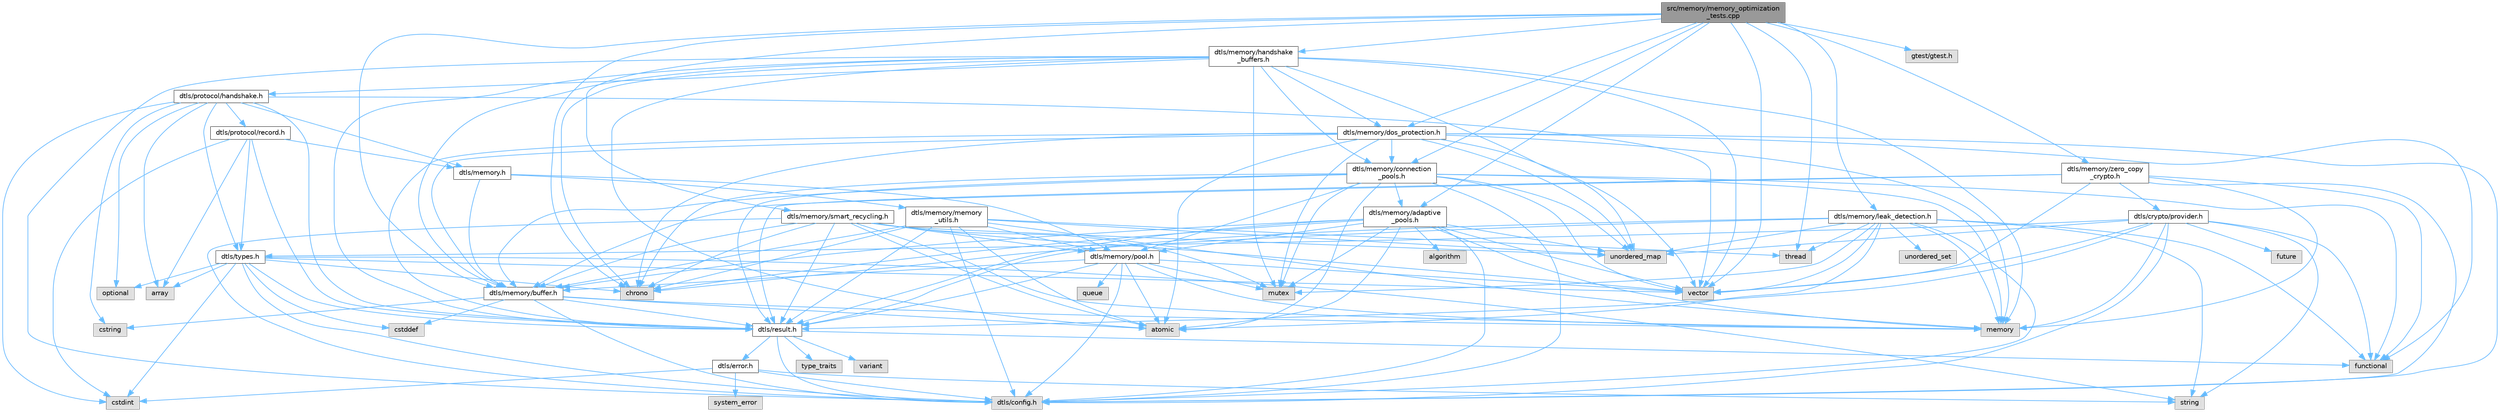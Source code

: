 digraph "src/memory/memory_optimization_tests.cpp"
{
 // LATEX_PDF_SIZE
  bgcolor="transparent";
  edge [fontname=Helvetica,fontsize=10,labelfontname=Helvetica,labelfontsize=10];
  node [fontname=Helvetica,fontsize=10,shape=box,height=0.2,width=0.4];
  Node1 [id="Node000001",label="src/memory/memory_optimization\l_tests.cpp",height=0.2,width=0.4,color="gray40", fillcolor="grey60", style="filled", fontcolor="black",tooltip=" "];
  Node1 -> Node2 [id="edge1_Node000001_Node000002",color="steelblue1",style="solid",tooltip=" "];
  Node2 [id="Node000002",label="dtls/memory/buffer.h",height=0.2,width=0.4,color="grey40", fillcolor="white", style="filled",URL="$buffer_8h.html",tooltip=" "];
  Node2 -> Node3 [id="edge2_Node000002_Node000003",color="steelblue1",style="solid",tooltip=" "];
  Node3 [id="Node000003",label="dtls/config.h",height=0.2,width=0.4,color="grey60", fillcolor="#E0E0E0", style="filled",tooltip=" "];
  Node2 -> Node4 [id="edge3_Node000002_Node000004",color="steelblue1",style="solid",tooltip=" "];
  Node4 [id="Node000004",label="dtls/result.h",height=0.2,width=0.4,color="grey40", fillcolor="white", style="filled",URL="$result_8h.html",tooltip=" "];
  Node4 -> Node3 [id="edge4_Node000004_Node000003",color="steelblue1",style="solid",tooltip=" "];
  Node4 -> Node5 [id="edge5_Node000004_Node000005",color="steelblue1",style="solid",tooltip=" "];
  Node5 [id="Node000005",label="dtls/error.h",height=0.2,width=0.4,color="grey40", fillcolor="white", style="filled",URL="$error_8h.html",tooltip=" "];
  Node5 -> Node3 [id="edge6_Node000005_Node000003",color="steelblue1",style="solid",tooltip=" "];
  Node5 -> Node6 [id="edge7_Node000005_Node000006",color="steelblue1",style="solid",tooltip=" "];
  Node6 [id="Node000006",label="system_error",height=0.2,width=0.4,color="grey60", fillcolor="#E0E0E0", style="filled",tooltip=" "];
  Node5 -> Node7 [id="edge8_Node000005_Node000007",color="steelblue1",style="solid",tooltip=" "];
  Node7 [id="Node000007",label="string",height=0.2,width=0.4,color="grey60", fillcolor="#E0E0E0", style="filled",tooltip=" "];
  Node5 -> Node8 [id="edge9_Node000005_Node000008",color="steelblue1",style="solid",tooltip=" "];
  Node8 [id="Node000008",label="cstdint",height=0.2,width=0.4,color="grey60", fillcolor="#E0E0E0", style="filled",tooltip=" "];
  Node4 -> Node9 [id="edge10_Node000004_Node000009",color="steelblue1",style="solid",tooltip=" "];
  Node9 [id="Node000009",label="variant",height=0.2,width=0.4,color="grey60", fillcolor="#E0E0E0", style="filled",tooltip=" "];
  Node4 -> Node10 [id="edge11_Node000004_Node000010",color="steelblue1",style="solid",tooltip=" "];
  Node10 [id="Node000010",label="functional",height=0.2,width=0.4,color="grey60", fillcolor="#E0E0E0", style="filled",tooltip=" "];
  Node4 -> Node11 [id="edge12_Node000004_Node000011",color="steelblue1",style="solid",tooltip=" "];
  Node11 [id="Node000011",label="type_traits",height=0.2,width=0.4,color="grey60", fillcolor="#E0E0E0", style="filled",tooltip=" "];
  Node2 -> Node12 [id="edge13_Node000002_Node000012",color="steelblue1",style="solid",tooltip=" "];
  Node12 [id="Node000012",label="memory",height=0.2,width=0.4,color="grey60", fillcolor="#E0E0E0", style="filled",tooltip=" "];
  Node2 -> Node13 [id="edge14_Node000002_Node000013",color="steelblue1",style="solid",tooltip=" "];
  Node13 [id="Node000013",label="cstddef",height=0.2,width=0.4,color="grey60", fillcolor="#E0E0E0", style="filled",tooltip=" "];
  Node2 -> Node14 [id="edge15_Node000002_Node000014",color="steelblue1",style="solid",tooltip=" "];
  Node14 [id="Node000014",label="cstring",height=0.2,width=0.4,color="grey60", fillcolor="#E0E0E0", style="filled",tooltip=" "];
  Node2 -> Node15 [id="edge16_Node000002_Node000015",color="steelblue1",style="solid",tooltip=" "];
  Node15 [id="Node000015",label="atomic",height=0.2,width=0.4,color="grey60", fillcolor="#E0E0E0", style="filled",tooltip=" "];
  Node1 -> Node16 [id="edge17_Node000001_Node000016",color="steelblue1",style="solid",tooltip=" "];
  Node16 [id="Node000016",label="dtls/memory/adaptive\l_pools.h",height=0.2,width=0.4,color="grey40", fillcolor="white", style="filled",URL="$adaptive__pools_8h.html",tooltip=" "];
  Node16 -> Node3 [id="edge18_Node000016_Node000003",color="steelblue1",style="solid",tooltip=" "];
  Node16 -> Node4 [id="edge19_Node000016_Node000004",color="steelblue1",style="solid",tooltip=" "];
  Node16 -> Node2 [id="edge20_Node000016_Node000002",color="steelblue1",style="solid",tooltip=" "];
  Node16 -> Node17 [id="edge21_Node000016_Node000017",color="steelblue1",style="solid",tooltip=" "];
  Node17 [id="Node000017",label="dtls/memory/pool.h",height=0.2,width=0.4,color="grey40", fillcolor="white", style="filled",URL="$pool_8h.html",tooltip=" "];
  Node17 -> Node3 [id="edge22_Node000017_Node000003",color="steelblue1",style="solid",tooltip=" "];
  Node17 -> Node4 [id="edge23_Node000017_Node000004",color="steelblue1",style="solid",tooltip=" "];
  Node17 -> Node2 [id="edge24_Node000017_Node000002",color="steelblue1",style="solid",tooltip=" "];
  Node17 -> Node12 [id="edge25_Node000017_Node000012",color="steelblue1",style="solid",tooltip=" "];
  Node17 -> Node18 [id="edge26_Node000017_Node000018",color="steelblue1",style="solid",tooltip=" "];
  Node18 [id="Node000018",label="queue",height=0.2,width=0.4,color="grey60", fillcolor="#E0E0E0", style="filled",tooltip=" "];
  Node17 -> Node19 [id="edge27_Node000017_Node000019",color="steelblue1",style="solid",tooltip=" "];
  Node19 [id="Node000019",label="mutex",height=0.2,width=0.4,color="grey60", fillcolor="#E0E0E0", style="filled",tooltip=" "];
  Node17 -> Node15 [id="edge28_Node000017_Node000015",color="steelblue1",style="solid",tooltip=" "];
  Node17 -> Node20 [id="edge29_Node000017_Node000020",color="steelblue1",style="solid",tooltip=" "];
  Node20 [id="Node000020",label="vector",height=0.2,width=0.4,color="grey60", fillcolor="#E0E0E0", style="filled",tooltip=" "];
  Node16 -> Node12 [id="edge30_Node000016_Node000012",color="steelblue1",style="solid",tooltip=" "];
  Node16 -> Node21 [id="edge31_Node000016_Node000021",color="steelblue1",style="solid",tooltip=" "];
  Node21 [id="Node000021",label="unordered_map",height=0.2,width=0.4,color="grey60", fillcolor="#E0E0E0", style="filled",tooltip=" "];
  Node16 -> Node20 [id="edge32_Node000016_Node000020",color="steelblue1",style="solid",tooltip=" "];
  Node16 -> Node15 [id="edge33_Node000016_Node000015",color="steelblue1",style="solid",tooltip=" "];
  Node16 -> Node19 [id="edge34_Node000016_Node000019",color="steelblue1",style="solid",tooltip=" "];
  Node16 -> Node22 [id="edge35_Node000016_Node000022",color="steelblue1",style="solid",tooltip=" "];
  Node22 [id="Node000022",label="chrono",height=0.2,width=0.4,color="grey60", fillcolor="#E0E0E0", style="filled",tooltip=" "];
  Node16 -> Node23 [id="edge36_Node000016_Node000023",color="steelblue1",style="solid",tooltip=" "];
  Node23 [id="Node000023",label="algorithm",height=0.2,width=0.4,color="grey60", fillcolor="#E0E0E0", style="filled",tooltip=" "];
  Node1 -> Node24 [id="edge37_Node000001_Node000024",color="steelblue1",style="solid",tooltip=" "];
  Node24 [id="Node000024",label="dtls/memory/connection\l_pools.h",height=0.2,width=0.4,color="grey40", fillcolor="white", style="filled",URL="$connection__pools_8h.html",tooltip=" "];
  Node24 -> Node3 [id="edge38_Node000024_Node000003",color="steelblue1",style="solid",tooltip=" "];
  Node24 -> Node4 [id="edge39_Node000024_Node000004",color="steelblue1",style="solid",tooltip=" "];
  Node24 -> Node2 [id="edge40_Node000024_Node000002",color="steelblue1",style="solid",tooltip=" "];
  Node24 -> Node17 [id="edge41_Node000024_Node000017",color="steelblue1",style="solid",tooltip=" "];
  Node24 -> Node16 [id="edge42_Node000024_Node000016",color="steelblue1",style="solid",tooltip=" "];
  Node24 -> Node12 [id="edge43_Node000024_Node000012",color="steelblue1",style="solid",tooltip=" "];
  Node24 -> Node21 [id="edge44_Node000024_Node000021",color="steelblue1",style="solid",tooltip=" "];
  Node24 -> Node20 [id="edge45_Node000024_Node000020",color="steelblue1",style="solid",tooltip=" "];
  Node24 -> Node15 [id="edge46_Node000024_Node000015",color="steelblue1",style="solid",tooltip=" "];
  Node24 -> Node19 [id="edge47_Node000024_Node000019",color="steelblue1",style="solid",tooltip=" "];
  Node24 -> Node22 [id="edge48_Node000024_Node000022",color="steelblue1",style="solid",tooltip=" "];
  Node24 -> Node10 [id="edge49_Node000024_Node000010",color="steelblue1",style="solid",tooltip=" "];
  Node1 -> Node25 [id="edge50_Node000001_Node000025",color="steelblue1",style="solid",tooltip=" "];
  Node25 [id="Node000025",label="dtls/memory/dos_protection.h",height=0.2,width=0.4,color="grey40", fillcolor="white", style="filled",URL="$memory_2dos__protection_8h.html",tooltip=" "];
  Node25 -> Node3 [id="edge51_Node000025_Node000003",color="steelblue1",style="solid",tooltip=" "];
  Node25 -> Node4 [id="edge52_Node000025_Node000004",color="steelblue1",style="solid",tooltip=" "];
  Node25 -> Node2 [id="edge53_Node000025_Node000002",color="steelblue1",style="solid",tooltip=" "];
  Node25 -> Node24 [id="edge54_Node000025_Node000024",color="steelblue1",style="solid",tooltip=" "];
  Node25 -> Node12 [id="edge55_Node000025_Node000012",color="steelblue1",style="solid",tooltip=" "];
  Node25 -> Node21 [id="edge56_Node000025_Node000021",color="steelblue1",style="solid",tooltip=" "];
  Node25 -> Node15 [id="edge57_Node000025_Node000015",color="steelblue1",style="solid",tooltip=" "];
  Node25 -> Node19 [id="edge58_Node000025_Node000019",color="steelblue1",style="solid",tooltip=" "];
  Node25 -> Node22 [id="edge59_Node000025_Node000022",color="steelblue1",style="solid",tooltip=" "];
  Node25 -> Node20 [id="edge60_Node000025_Node000020",color="steelblue1",style="solid",tooltip=" "];
  Node25 -> Node10 [id="edge61_Node000025_Node000010",color="steelblue1",style="solid",tooltip=" "];
  Node1 -> Node26 [id="edge62_Node000001_Node000026",color="steelblue1",style="solid",tooltip=" "];
  Node26 [id="Node000026",label="dtls/memory/handshake\l_buffers.h",height=0.2,width=0.4,color="grey40", fillcolor="white", style="filled",URL="$handshake__buffers_8h.html",tooltip=" "];
  Node26 -> Node3 [id="edge63_Node000026_Node000003",color="steelblue1",style="solid",tooltip=" "];
  Node26 -> Node4 [id="edge64_Node000026_Node000004",color="steelblue1",style="solid",tooltip=" "];
  Node26 -> Node2 [id="edge65_Node000026_Node000002",color="steelblue1",style="solid",tooltip=" "];
  Node26 -> Node24 [id="edge66_Node000026_Node000024",color="steelblue1",style="solid",tooltip=" "];
  Node26 -> Node25 [id="edge67_Node000026_Node000025",color="steelblue1",style="solid",tooltip=" "];
  Node26 -> Node27 [id="edge68_Node000026_Node000027",color="steelblue1",style="solid",tooltip=" "];
  Node27 [id="Node000027",label="dtls/protocol/handshake.h",height=0.2,width=0.4,color="grey40", fillcolor="white", style="filled",URL="$handshake_8h.html",tooltip=" "];
  Node27 -> Node28 [id="edge69_Node000027_Node000028",color="steelblue1",style="solid",tooltip=" "];
  Node28 [id="Node000028",label="dtls/types.h",height=0.2,width=0.4,color="grey40", fillcolor="white", style="filled",URL="$types_8h.html",tooltip="Core DTLS v1.3 Protocol Types and Constants."];
  Node28 -> Node3 [id="edge70_Node000028_Node000003",color="steelblue1",style="solid",tooltip=" "];
  Node28 -> Node4 [id="edge71_Node000028_Node000004",color="steelblue1",style="solid",tooltip=" "];
  Node28 -> Node8 [id="edge72_Node000028_Node000008",color="steelblue1",style="solid",tooltip=" "];
  Node28 -> Node13 [id="edge73_Node000028_Node000013",color="steelblue1",style="solid",tooltip=" "];
  Node28 -> Node29 [id="edge74_Node000028_Node000029",color="steelblue1",style="solid",tooltip=" "];
  Node29 [id="Node000029",label="array",height=0.2,width=0.4,color="grey60", fillcolor="#E0E0E0", style="filled",tooltip=" "];
  Node28 -> Node20 [id="edge75_Node000028_Node000020",color="steelblue1",style="solid",tooltip=" "];
  Node28 -> Node7 [id="edge76_Node000028_Node000007",color="steelblue1",style="solid",tooltip=" "];
  Node28 -> Node22 [id="edge77_Node000028_Node000022",color="steelblue1",style="solid",tooltip=" "];
  Node28 -> Node30 [id="edge78_Node000028_Node000030",color="steelblue1",style="solid",tooltip=" "];
  Node30 [id="Node000030",label="optional",height=0.2,width=0.4,color="grey60", fillcolor="#E0E0E0", style="filled",tooltip=" "];
  Node27 -> Node4 [id="edge79_Node000027_Node000004",color="steelblue1",style="solid",tooltip=" "];
  Node27 -> Node31 [id="edge80_Node000027_Node000031",color="steelblue1",style="solid",tooltip=" "];
  Node31 [id="Node000031",label="dtls/memory.h",height=0.2,width=0.4,color="grey40", fillcolor="white", style="filled",URL="$memory_8h.html",tooltip=" "];
  Node31 -> Node2 [id="edge81_Node000031_Node000002",color="steelblue1",style="solid",tooltip=" "];
  Node31 -> Node17 [id="edge82_Node000031_Node000017",color="steelblue1",style="solid",tooltip=" "];
  Node31 -> Node32 [id="edge83_Node000031_Node000032",color="steelblue1",style="solid",tooltip=" "];
  Node32 [id="Node000032",label="dtls/memory/memory\l_utils.h",height=0.2,width=0.4,color="grey40", fillcolor="white", style="filled",URL="$memory__utils_8h.html",tooltip=" "];
  Node32 -> Node3 [id="edge84_Node000032_Node000003",color="steelblue1",style="solid",tooltip=" "];
  Node32 -> Node4 [id="edge85_Node000032_Node000004",color="steelblue1",style="solid",tooltip=" "];
  Node32 -> Node2 [id="edge86_Node000032_Node000002",color="steelblue1",style="solid",tooltip=" "];
  Node32 -> Node17 [id="edge87_Node000032_Node000017",color="steelblue1",style="solid",tooltip=" "];
  Node32 -> Node12 [id="edge88_Node000032_Node000012",color="steelblue1",style="solid",tooltip=" "];
  Node32 -> Node22 [id="edge89_Node000032_Node000022",color="steelblue1",style="solid",tooltip=" "];
  Node32 -> Node15 [id="edge90_Node000032_Node000015",color="steelblue1",style="solid",tooltip=" "];
  Node32 -> Node21 [id="edge91_Node000032_Node000021",color="steelblue1",style="solid",tooltip=" "];
  Node32 -> Node33 [id="edge92_Node000032_Node000033",color="steelblue1",style="solid",tooltip=" "];
  Node33 [id="Node000033",label="thread",height=0.2,width=0.4,color="grey60", fillcolor="#E0E0E0", style="filled",tooltip=" "];
  Node27 -> Node34 [id="edge93_Node000027_Node000034",color="steelblue1",style="solid",tooltip=" "];
  Node34 [id="Node000034",label="dtls/protocol/record.h",height=0.2,width=0.4,color="grey40", fillcolor="white", style="filled",URL="$record_8h.html",tooltip=" "];
  Node34 -> Node28 [id="edge94_Node000034_Node000028",color="steelblue1",style="solid",tooltip=" "];
  Node34 -> Node4 [id="edge95_Node000034_Node000004",color="steelblue1",style="solid",tooltip=" "];
  Node34 -> Node31 [id="edge96_Node000034_Node000031",color="steelblue1",style="solid",tooltip=" "];
  Node34 -> Node8 [id="edge97_Node000034_Node000008",color="steelblue1",style="solid",tooltip=" "];
  Node34 -> Node29 [id="edge98_Node000034_Node000029",color="steelblue1",style="solid",tooltip=" "];
  Node27 -> Node8 [id="edge99_Node000027_Node000008",color="steelblue1",style="solid",tooltip=" "];
  Node27 -> Node20 [id="edge100_Node000027_Node000020",color="steelblue1",style="solid",tooltip=" "];
  Node27 -> Node29 [id="edge101_Node000027_Node000029",color="steelblue1",style="solid",tooltip=" "];
  Node27 -> Node30 [id="edge102_Node000027_Node000030",color="steelblue1",style="solid",tooltip=" "];
  Node27 -> Node14 [id="edge103_Node000027_Node000014",color="steelblue1",style="solid",tooltip=" "];
  Node26 -> Node12 [id="edge104_Node000026_Node000012",color="steelblue1",style="solid",tooltip=" "];
  Node26 -> Node21 [id="edge105_Node000026_Node000021",color="steelblue1",style="solid",tooltip=" "];
  Node26 -> Node20 [id="edge106_Node000026_Node000020",color="steelblue1",style="solid",tooltip=" "];
  Node26 -> Node19 [id="edge107_Node000026_Node000019",color="steelblue1",style="solid",tooltip=" "];
  Node26 -> Node22 [id="edge108_Node000026_Node000022",color="steelblue1",style="solid",tooltip=" "];
  Node26 -> Node15 [id="edge109_Node000026_Node000015",color="steelblue1",style="solid",tooltip=" "];
  Node1 -> Node35 [id="edge110_Node000001_Node000035",color="steelblue1",style="solid",tooltip=" "];
  Node35 [id="Node000035",label="dtls/memory/leak_detection.h",height=0.2,width=0.4,color="grey40", fillcolor="white", style="filled",URL="$leak__detection_8h.html",tooltip=" "];
  Node35 -> Node3 [id="edge111_Node000035_Node000003",color="steelblue1",style="solid",tooltip=" "];
  Node35 -> Node4 [id="edge112_Node000035_Node000004",color="steelblue1",style="solid",tooltip=" "];
  Node35 -> Node12 [id="edge113_Node000035_Node000012",color="steelblue1",style="solid",tooltip=" "];
  Node35 -> Node21 [id="edge114_Node000035_Node000021",color="steelblue1",style="solid",tooltip=" "];
  Node35 -> Node36 [id="edge115_Node000035_Node000036",color="steelblue1",style="solid",tooltip=" "];
  Node36 [id="Node000036",label="unordered_set",height=0.2,width=0.4,color="grey60", fillcolor="#E0E0E0", style="filled",tooltip=" "];
  Node35 -> Node22 [id="edge116_Node000035_Node000022",color="steelblue1",style="solid",tooltip=" "];
  Node35 -> Node15 [id="edge117_Node000035_Node000015",color="steelblue1",style="solid",tooltip=" "];
  Node35 -> Node19 [id="edge118_Node000035_Node000019",color="steelblue1",style="solid",tooltip=" "];
  Node35 -> Node33 [id="edge119_Node000035_Node000033",color="steelblue1",style="solid",tooltip=" "];
  Node35 -> Node10 [id="edge120_Node000035_Node000010",color="steelblue1",style="solid",tooltip=" "];
  Node35 -> Node20 [id="edge121_Node000035_Node000020",color="steelblue1",style="solid",tooltip=" "];
  Node35 -> Node7 [id="edge122_Node000035_Node000007",color="steelblue1",style="solid",tooltip=" "];
  Node1 -> Node37 [id="edge123_Node000001_Node000037",color="steelblue1",style="solid",tooltip=" "];
  Node37 [id="Node000037",label="dtls/memory/smart_recycling.h",height=0.2,width=0.4,color="grey40", fillcolor="white", style="filled",URL="$smart__recycling_8h.html",tooltip=" "];
  Node37 -> Node3 [id="edge124_Node000037_Node000003",color="steelblue1",style="solid",tooltip=" "];
  Node37 -> Node4 [id="edge125_Node000037_Node000004",color="steelblue1",style="solid",tooltip=" "];
  Node37 -> Node2 [id="edge126_Node000037_Node000002",color="steelblue1",style="solid",tooltip=" "];
  Node37 -> Node17 [id="edge127_Node000037_Node000017",color="steelblue1",style="solid",tooltip=" "];
  Node37 -> Node12 [id="edge128_Node000037_Node000012",color="steelblue1",style="solid",tooltip=" "];
  Node37 -> Node22 [id="edge129_Node000037_Node000022",color="steelblue1",style="solid",tooltip=" "];
  Node37 -> Node15 [id="edge130_Node000037_Node000015",color="steelblue1",style="solid",tooltip=" "];
  Node37 -> Node21 [id="edge131_Node000037_Node000021",color="steelblue1",style="solid",tooltip=" "];
  Node37 -> Node20 [id="edge132_Node000037_Node000020",color="steelblue1",style="solid",tooltip=" "];
  Node37 -> Node19 [id="edge133_Node000037_Node000019",color="steelblue1",style="solid",tooltip=" "];
  Node1 -> Node38 [id="edge134_Node000001_Node000038",color="steelblue1",style="solid",tooltip=" "];
  Node38 [id="Node000038",label="dtls/memory/zero_copy\l_crypto.h",height=0.2,width=0.4,color="grey40", fillcolor="white", style="filled",URL="$zero__copy__crypto_8h.html",tooltip=" "];
  Node38 -> Node3 [id="edge135_Node000038_Node000003",color="steelblue1",style="solid",tooltip=" "];
  Node38 -> Node4 [id="edge136_Node000038_Node000004",color="steelblue1",style="solid",tooltip=" "];
  Node38 -> Node2 [id="edge137_Node000038_Node000002",color="steelblue1",style="solid",tooltip=" "];
  Node38 -> Node39 [id="edge138_Node000038_Node000039",color="steelblue1",style="solid",tooltip=" "];
  Node39 [id="Node000039",label="dtls/crypto/provider.h",height=0.2,width=0.4,color="grey40", fillcolor="white", style="filled",URL="$provider_8h.html",tooltip="DTLS v1.3 Cryptographic Provider Interface."];
  Node39 -> Node3 [id="edge139_Node000039_Node000003",color="steelblue1",style="solid",tooltip=" "];
  Node39 -> Node28 [id="edge140_Node000039_Node000028",color="steelblue1",style="solid",tooltip=" "];
  Node39 -> Node4 [id="edge141_Node000039_Node000004",color="steelblue1",style="solid",tooltip=" "];
  Node39 -> Node12 [id="edge142_Node000039_Node000012",color="steelblue1",style="solid",tooltip=" "];
  Node39 -> Node20 [id="edge143_Node000039_Node000020",color="steelblue1",style="solid",tooltip=" "];
  Node39 -> Node7 [id="edge144_Node000039_Node000007",color="steelblue1",style="solid",tooltip=" "];
  Node39 -> Node10 [id="edge145_Node000039_Node000010",color="steelblue1",style="solid",tooltip=" "];
  Node39 -> Node40 [id="edge146_Node000039_Node000040",color="steelblue1",style="solid",tooltip=" "];
  Node40 [id="Node000040",label="future",height=0.2,width=0.4,color="grey60", fillcolor="#E0E0E0", style="filled",tooltip=" "];
  Node39 -> Node21 [id="edge147_Node000039_Node000021",color="steelblue1",style="solid",tooltip=" "];
  Node38 -> Node12 [id="edge148_Node000038_Node000012",color="steelblue1",style="solid",tooltip=" "];
  Node38 -> Node20 [id="edge149_Node000038_Node000020",color="steelblue1",style="solid",tooltip=" "];
  Node38 -> Node10 [id="edge150_Node000038_Node000010",color="steelblue1",style="solid",tooltip=" "];
  Node1 -> Node41 [id="edge151_Node000001_Node000041",color="steelblue1",style="solid",tooltip=" "];
  Node41 [id="Node000041",label="gtest/gtest.h",height=0.2,width=0.4,color="grey60", fillcolor="#E0E0E0", style="filled",tooltip=" "];
  Node1 -> Node22 [id="edge152_Node000001_Node000022",color="steelblue1",style="solid",tooltip=" "];
  Node1 -> Node20 [id="edge153_Node000001_Node000020",color="steelblue1",style="solid",tooltip=" "];
  Node1 -> Node33 [id="edge154_Node000001_Node000033",color="steelblue1",style="solid",tooltip=" "];
}
